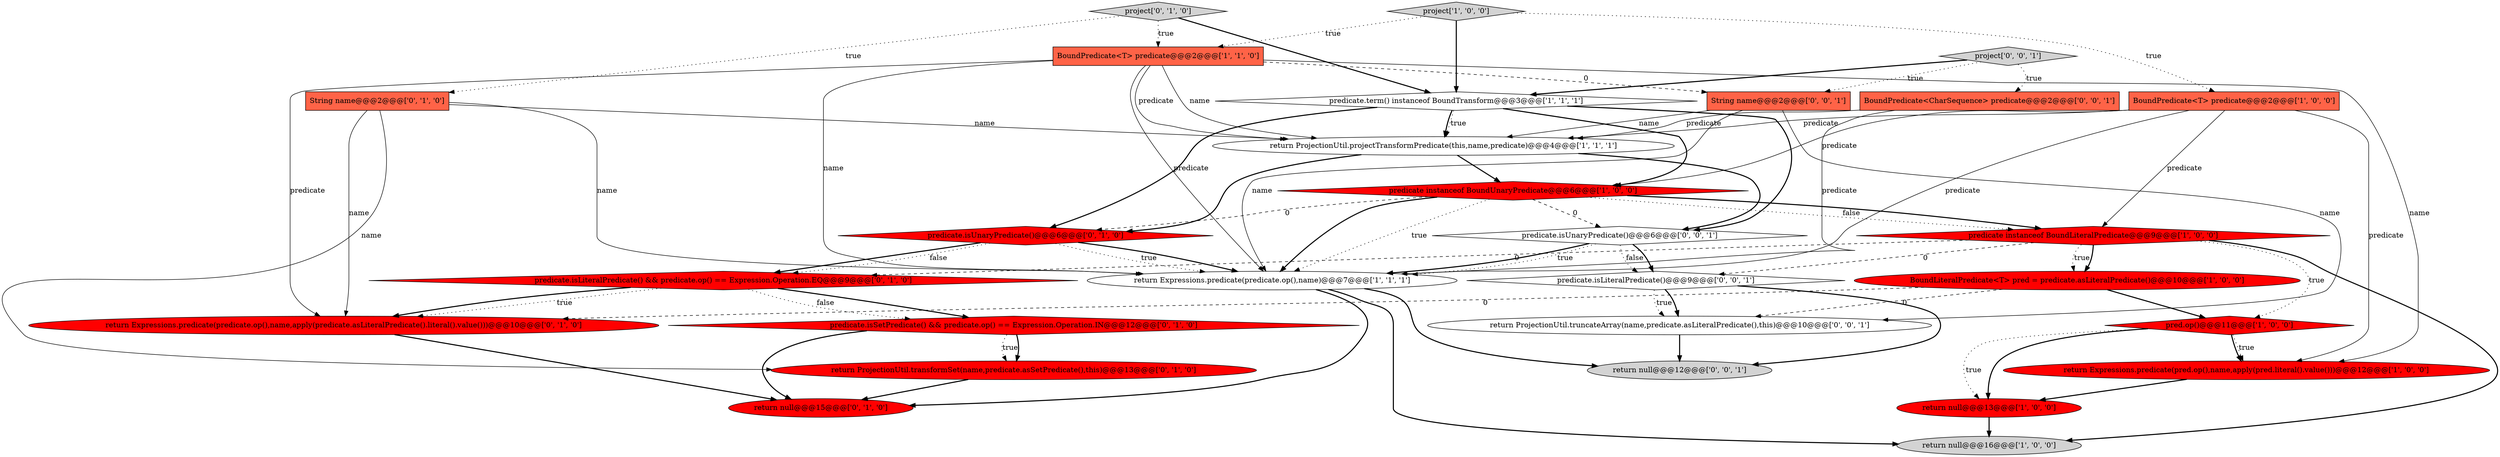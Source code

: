 digraph {
1 [style = filled, label = "return null@@@16@@@['1', '0', '0']", fillcolor = lightgray, shape = ellipse image = "AAA0AAABBB1BBB"];
19 [style = filled, label = "project['0', '1', '0']", fillcolor = lightgray, shape = diamond image = "AAA0AAABBB2BBB"];
3 [style = filled, label = "BoundPredicate<T> predicate@@@2@@@['1', '0', '0']", fillcolor = tomato, shape = box image = "AAA0AAABBB1BBB"];
20 [style = filled, label = "predicate.isUnaryPredicate()@@@6@@@['0', '1', '0']", fillcolor = red, shape = diamond image = "AAA1AAABBB2BBB"];
25 [style = filled, label = "predicate.isLiteralPredicate()@@@9@@@['0', '0', '1']", fillcolor = white, shape = diamond image = "AAA0AAABBB3BBB"];
6 [style = filled, label = "return ProjectionUtil.projectTransformPredicate(this,name,predicate)@@@4@@@['1', '1', '1']", fillcolor = white, shape = ellipse image = "AAA0AAABBB1BBB"];
27 [style = filled, label = "predicate.isUnaryPredicate()@@@6@@@['0', '0', '1']", fillcolor = white, shape = diamond image = "AAA0AAABBB3BBB"];
22 [style = filled, label = "BoundPredicate<CharSequence> predicate@@@2@@@['0', '0', '1']", fillcolor = tomato, shape = box image = "AAA0AAABBB3BBB"];
26 [style = filled, label = "String name@@@2@@@['0', '0', '1']", fillcolor = tomato, shape = box image = "AAA0AAABBB3BBB"];
18 [style = filled, label = "return null@@@15@@@['0', '1', '0']", fillcolor = red, shape = ellipse image = "AAA1AAABBB2BBB"];
17 [style = filled, label = "return Expressions.predicate(predicate.op(),name,apply(predicate.asLiteralPredicate().literal().value()))@@@10@@@['0', '1', '0']", fillcolor = red, shape = ellipse image = "AAA1AAABBB2BBB"];
0 [style = filled, label = "return Expressions.predicate(predicate.op(),name)@@@7@@@['1', '1', '1']", fillcolor = white, shape = ellipse image = "AAA0AAABBB1BBB"];
5 [style = filled, label = "BoundLiteralPredicate<T> pred = predicate.asLiteralPredicate()@@@10@@@['1', '0', '0']", fillcolor = red, shape = ellipse image = "AAA1AAABBB1BBB"];
12 [style = filled, label = "predicate instanceof BoundUnaryPredicate@@@6@@@['1', '0', '0']", fillcolor = red, shape = diamond image = "AAA1AAABBB1BBB"];
15 [style = filled, label = "return ProjectionUtil.transformSet(name,predicate.asSetPredicate(),this)@@@13@@@['0', '1', '0']", fillcolor = red, shape = ellipse image = "AAA1AAABBB2BBB"];
11 [style = filled, label = "predicate instanceof BoundLiteralPredicate@@@9@@@['1', '0', '0']", fillcolor = red, shape = diamond image = "AAA1AAABBB1BBB"];
4 [style = filled, label = "project['1', '0', '0']", fillcolor = lightgray, shape = diamond image = "AAA0AAABBB1BBB"];
13 [style = filled, label = "predicate.isLiteralPredicate() && predicate.op() == Expression.Operation.EQ@@@9@@@['0', '1', '0']", fillcolor = red, shape = diamond image = "AAA1AAABBB2BBB"];
14 [style = filled, label = "predicate.isSetPredicate() && predicate.op() == Expression.Operation.IN@@@12@@@['0', '1', '0']", fillcolor = red, shape = diamond image = "AAA1AAABBB2BBB"];
8 [style = filled, label = "pred.op()@@@11@@@['1', '0', '0']", fillcolor = red, shape = diamond image = "AAA1AAABBB1BBB"];
16 [style = filled, label = "String name@@@2@@@['0', '1', '0']", fillcolor = tomato, shape = box image = "AAA0AAABBB2BBB"];
2 [style = filled, label = "return null@@@13@@@['1', '0', '0']", fillcolor = red, shape = ellipse image = "AAA1AAABBB1BBB"];
21 [style = filled, label = "project['0', '0', '1']", fillcolor = lightgray, shape = diamond image = "AAA0AAABBB3BBB"];
9 [style = filled, label = "predicate.term() instanceof BoundTransform@@@3@@@['1', '1', '1']", fillcolor = white, shape = diamond image = "AAA0AAABBB1BBB"];
24 [style = filled, label = "return ProjectionUtil.truncateArray(name,predicate.asLiteralPredicate(),this)@@@10@@@['0', '0', '1']", fillcolor = white, shape = ellipse image = "AAA0AAABBB3BBB"];
7 [style = filled, label = "BoundPredicate<T> predicate@@@2@@@['1', '1', '0']", fillcolor = tomato, shape = box image = "AAA0AAABBB1BBB"];
10 [style = filled, label = "return Expressions.predicate(pred.op(),name,apply(pred.literal().value()))@@@12@@@['1', '0', '0']", fillcolor = red, shape = ellipse image = "AAA1AAABBB1BBB"];
23 [style = filled, label = "return null@@@12@@@['0', '0', '1']", fillcolor = lightgray, shape = ellipse image = "AAA0AAABBB3BBB"];
16->0 [style = solid, label="name"];
4->9 [style = bold, label=""];
13->17 [style = dotted, label="true"];
12->11 [style = dotted, label="false"];
5->8 [style = bold, label=""];
3->6 [style = solid, label="predicate"];
8->10 [style = bold, label=""];
7->17 [style = solid, label="predicate"];
20->13 [style = bold, label=""];
12->20 [style = dashed, label="0"];
22->0 [style = solid, label="predicate"];
27->0 [style = bold, label=""];
22->6 [style = solid, label="predicate"];
11->1 [style = bold, label=""];
25->23 [style = bold, label=""];
2->1 [style = bold, label=""];
8->2 [style = dotted, label="true"];
20->0 [style = dotted, label="true"];
26->0 [style = solid, label="name"];
7->0 [style = solid, label="name"];
7->10 [style = solid, label="name"];
13->14 [style = dotted, label="false"];
12->11 [style = bold, label=""];
20->0 [style = bold, label=""];
5->24 [style = dashed, label="0"];
4->7 [style = dotted, label="true"];
25->24 [style = dotted, label="true"];
27->25 [style = dotted, label="false"];
21->22 [style = dotted, label="true"];
11->5 [style = dotted, label="true"];
9->20 [style = bold, label=""];
19->7 [style = dotted, label="true"];
8->10 [style = dotted, label="true"];
9->6 [style = dotted, label="true"];
12->0 [style = bold, label=""];
15->18 [style = bold, label=""];
7->6 [style = solid, label="predicate"];
7->0 [style = solid, label="predicate"];
9->6 [style = bold, label=""];
9->27 [style = bold, label=""];
6->20 [style = bold, label=""];
26->24 [style = solid, label="name"];
6->27 [style = bold, label=""];
14->15 [style = dotted, label="true"];
11->5 [style = bold, label=""];
13->17 [style = bold, label=""];
25->24 [style = bold, label=""];
21->9 [style = bold, label=""];
4->3 [style = dotted, label="true"];
11->13 [style = dashed, label="0"];
0->23 [style = bold, label=""];
5->17 [style = dashed, label="0"];
21->26 [style = dotted, label="true"];
7->6 [style = solid, label="name"];
27->0 [style = dotted, label="true"];
8->2 [style = bold, label=""];
3->10 [style = solid, label="predicate"];
19->9 [style = bold, label=""];
3->11 [style = solid, label="predicate"];
16->6 [style = solid, label="name"];
16->17 [style = solid, label="name"];
0->1 [style = bold, label=""];
26->6 [style = solid, label="name"];
17->18 [style = bold, label=""];
3->12 [style = solid, label="predicate"];
19->16 [style = dotted, label="true"];
12->27 [style = dashed, label="0"];
11->25 [style = dashed, label="0"];
12->0 [style = dotted, label="true"];
0->18 [style = bold, label=""];
11->8 [style = dotted, label="true"];
10->2 [style = bold, label=""];
14->15 [style = bold, label=""];
20->13 [style = dotted, label="false"];
9->12 [style = bold, label=""];
14->18 [style = bold, label=""];
16->15 [style = solid, label="name"];
7->26 [style = dashed, label="0"];
13->14 [style = bold, label=""];
27->25 [style = bold, label=""];
3->0 [style = solid, label="predicate"];
24->23 [style = bold, label=""];
6->12 [style = bold, label=""];
}
